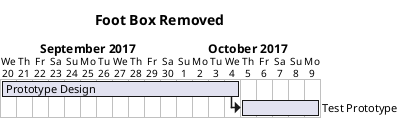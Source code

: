 @startgantt

hide footbox

title Foot Box Removed

Project starts at 2017-09-20

[Prototype Design] lasts 15 days
then [Test Prototype] lasts 5 days
@endgantt